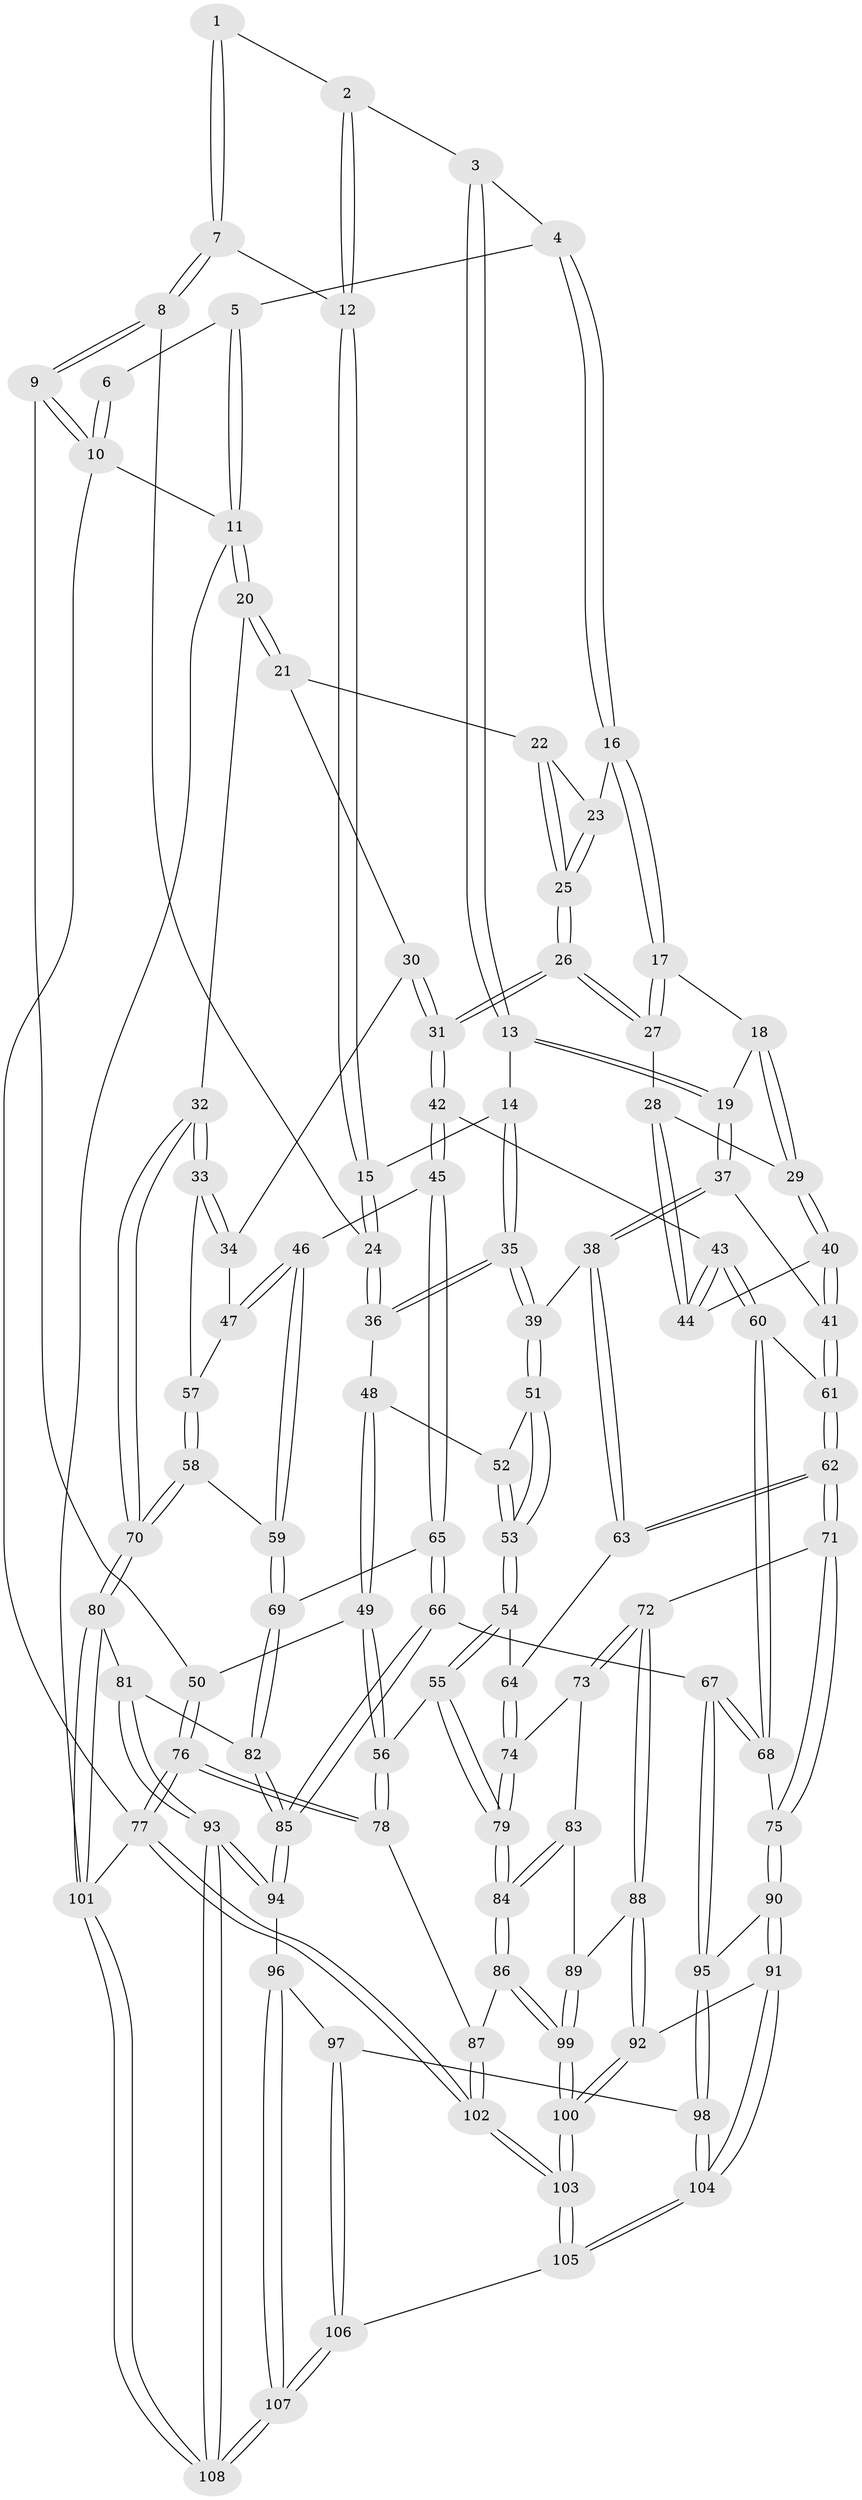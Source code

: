 // Generated by graph-tools (version 1.1) at 2025/03/03/09/25 03:03:24]
// undirected, 108 vertices, 267 edges
graph export_dot {
graph [start="1"]
  node [color=gray90,style=filled];
  1 [pos="+0.1384957751147618+0.08308969206042414"];
  2 [pos="+0.3872784848057347+0.09639649877289756"];
  3 [pos="+0.4444233285726226+0.0611278019443521"];
  4 [pos="+0.5652761120451611+0"];
  5 [pos="+0.5653064455976392+0"];
  6 [pos="+0+0"];
  7 [pos="+0.14340996086413402+0.1677169745604788"];
  8 [pos="+0.12959159533481396+0.23018932550644008"];
  9 [pos="+0+0.18474320717212991"];
  10 [pos="+0+0"];
  11 [pos="+1+0"];
  12 [pos="+0.3265242502452778+0.19712131447891104"];
  13 [pos="+0.43724404818460044+0.3047725920719958"];
  14 [pos="+0.35659500307070113+0.3174513826345566"];
  15 [pos="+0.32426292008078883+0.21296621079019995"];
  16 [pos="+0.6308430187000887+0.05631194243232741"];
  17 [pos="+0.6037301473645726+0.208212168704083"];
  18 [pos="+0.5770768450681956+0.24849698396635747"];
  19 [pos="+0.48245659903326377+0.3250101597080137"];
  20 [pos="+1+0.09762321847000638"];
  21 [pos="+0.966061604416406+0.2000126125623"];
  22 [pos="+0.8263985425248245+0.16149265656444506"];
  23 [pos="+0.6881661984857519+0.09198623022547599"];
  24 [pos="+0.1478731053918882+0.30644016179338657"];
  25 [pos="+0.7365975710938123+0.3443653441083972"];
  26 [pos="+0.7309972223331807+0.3704245722466708"];
  27 [pos="+0.6953353491873568+0.3564792943961336"];
  28 [pos="+0.6405877465980468+0.37524075844814875"];
  29 [pos="+0.6022363892088013+0.38376439533350964"];
  30 [pos="+0.937250870679041+0.25161897817083906"];
  31 [pos="+0.758019164847363+0.4009490310254528"];
  32 [pos="+1+0.5419447888552161"];
  33 [pos="+1+0.48734332976825234"];
  34 [pos="+0.9217923418178082+0.37935980151902876"];
  35 [pos="+0.2914176382878973+0.40250713524687015"];
  36 [pos="+0.1477031586727217+0.3266128523182504"];
  37 [pos="+0.504569186038031+0.4098625499794185"];
  38 [pos="+0.32038963938281456+0.446257039869067"];
  39 [pos="+0.29870100806671857+0.42358762576654896"];
  40 [pos="+0.5444007436797995+0.43993292888858715"];
  41 [pos="+0.5365145353616833+0.44270862025415275"];
  42 [pos="+0.7674759656803375+0.46316342363971"];
  43 [pos="+0.7158283470526926+0.490827182836747"];
  44 [pos="+0.6533009863147036+0.46746565410783425"];
  45 [pos="+0.7718579267198162+0.4659901558362925"];
  46 [pos="+0.8260684469678397+0.47809612391321665"];
  47 [pos="+0.8759000090186233+0.46051746066987"];
  48 [pos="+0.09851999125817014+0.36754991875401094"];
  49 [pos="+0.017128654998393122+0.4108578686752217"];
  50 [pos="+0+0.40155764812277117"];
  51 [pos="+0.191239915339637+0.5252727499760389"];
  52 [pos="+0.11259966592216329+0.3944743317251189"];
  53 [pos="+0.16361033091408597+0.5776736808198938"];
  54 [pos="+0.16177592408278235+0.5817275239161531"];
  55 [pos="+0.13891836722229575+0.6043947381900018"];
  56 [pos="+0.11004172658243175+0.6018808173045193"];
  57 [pos="+0.932782057696806+0.4796731327590596"];
  58 [pos="+0.9102414727453256+0.6062188465933994"];
  59 [pos="+0.9019448022619784+0.6085001181569435"];
  60 [pos="+0.6603201415836674+0.571721461600009"];
  61 [pos="+0.5288722397800436+0.4851339655400441"];
  62 [pos="+0.4676645121742166+0.5789330820300722"];
  63 [pos="+0.3400510126756148+0.4961331490664673"];
  64 [pos="+0.29982494275421817+0.5740396151730998"];
  65 [pos="+0.7857647965690117+0.6378978440042371"];
  66 [pos="+0.7389651966929605+0.6875245906020888"];
  67 [pos="+0.7138360674873627+0.6836750483775049"];
  68 [pos="+0.6540425006220767+0.62239655087511"];
  69 [pos="+0.895869969355034+0.6165505605005474"];
  70 [pos="+1+0.5688351403404206"];
  71 [pos="+0.4767225148087243+0.643938273173814"];
  72 [pos="+0.41250666843536427+0.6667944377194207"];
  73 [pos="+0.3152694214507953+0.6451581349865767"];
  74 [pos="+0.3082840708738014+0.6250050680775606"];
  75 [pos="+0.49288022053959274+0.6578352780215457"];
  76 [pos="+0+0.6376585059232516"];
  77 [pos="+0+1"];
  78 [pos="+0.06690917381753624+0.6291213427175403"];
  79 [pos="+0.1446100582322906+0.6120137754436464"];
  80 [pos="+1+0.7150595416465325"];
  81 [pos="+0.9044394163132742+0.717360635468632"];
  82 [pos="+0.9006417903485064+0.7116614427327156"];
  83 [pos="+0.2822009341905568+0.6776303736266818"];
  84 [pos="+0.21664333250364973+0.7274780388606323"];
  85 [pos="+0.7632062689901578+0.7184661498844706"];
  86 [pos="+0.21663889678496662+0.7326853226328192"];
  87 [pos="+0.05967806704700184+0.7559468469455202"];
  88 [pos="+0.36462259983895096+0.7434345901319148"];
  89 [pos="+0.36256103021503017+0.7432548445195993"];
  90 [pos="+0.5148419541265633+0.7411599987326191"];
  91 [pos="+0.5092346340066285+0.83020462895424"];
  92 [pos="+0.3829073807997433+0.8605281278067738"];
  93 [pos="+0.8868536682168519+0.8942642212730331"];
  94 [pos="+0.8016215909646628+0.852776805820771"];
  95 [pos="+0.6676910363801086+0.7381028934695714"];
  96 [pos="+0.7026369856430608+0.8759178521964384"];
  97 [pos="+0.6927778645995625+0.8764671093536913"];
  98 [pos="+0.6466411258031198+0.866171617882881"];
  99 [pos="+0.22212634529324102+0.7511483674917857"];
  100 [pos="+0.22673116698787626+0.9859787100450002"];
  101 [pos="+1+1"];
  102 [pos="+0+1"];
  103 [pos="+0.10434295142007075+1"];
  104 [pos="+0.5696975429265646+0.8881026141284617"];
  105 [pos="+0.5318083075441681+1"];
  106 [pos="+0.6941466033456117+1"];
  107 [pos="+0.8596841893539091+1"];
  108 [pos="+1+1"];
  1 -- 2;
  1 -- 7;
  1 -- 7;
  2 -- 3;
  2 -- 12;
  2 -- 12;
  3 -- 4;
  3 -- 13;
  3 -- 13;
  4 -- 5;
  4 -- 16;
  4 -- 16;
  5 -- 6;
  5 -- 11;
  5 -- 11;
  6 -- 10;
  6 -- 10;
  7 -- 8;
  7 -- 8;
  7 -- 12;
  8 -- 9;
  8 -- 9;
  8 -- 24;
  9 -- 10;
  9 -- 10;
  9 -- 50;
  10 -- 11;
  10 -- 77;
  11 -- 20;
  11 -- 20;
  11 -- 101;
  12 -- 15;
  12 -- 15;
  13 -- 14;
  13 -- 19;
  13 -- 19;
  14 -- 15;
  14 -- 35;
  14 -- 35;
  15 -- 24;
  15 -- 24;
  16 -- 17;
  16 -- 17;
  16 -- 23;
  17 -- 18;
  17 -- 27;
  17 -- 27;
  18 -- 19;
  18 -- 29;
  18 -- 29;
  19 -- 37;
  19 -- 37;
  20 -- 21;
  20 -- 21;
  20 -- 32;
  21 -- 22;
  21 -- 30;
  22 -- 23;
  22 -- 25;
  22 -- 25;
  23 -- 25;
  23 -- 25;
  24 -- 36;
  24 -- 36;
  25 -- 26;
  25 -- 26;
  26 -- 27;
  26 -- 27;
  26 -- 31;
  26 -- 31;
  27 -- 28;
  28 -- 29;
  28 -- 44;
  28 -- 44;
  29 -- 40;
  29 -- 40;
  30 -- 31;
  30 -- 31;
  30 -- 34;
  31 -- 42;
  31 -- 42;
  32 -- 33;
  32 -- 33;
  32 -- 70;
  32 -- 70;
  33 -- 34;
  33 -- 34;
  33 -- 57;
  34 -- 47;
  35 -- 36;
  35 -- 36;
  35 -- 39;
  35 -- 39;
  36 -- 48;
  37 -- 38;
  37 -- 38;
  37 -- 41;
  38 -- 39;
  38 -- 63;
  38 -- 63;
  39 -- 51;
  39 -- 51;
  40 -- 41;
  40 -- 41;
  40 -- 44;
  41 -- 61;
  41 -- 61;
  42 -- 43;
  42 -- 45;
  42 -- 45;
  43 -- 44;
  43 -- 44;
  43 -- 60;
  43 -- 60;
  45 -- 46;
  45 -- 65;
  45 -- 65;
  46 -- 47;
  46 -- 47;
  46 -- 59;
  46 -- 59;
  47 -- 57;
  48 -- 49;
  48 -- 49;
  48 -- 52;
  49 -- 50;
  49 -- 56;
  49 -- 56;
  50 -- 76;
  50 -- 76;
  51 -- 52;
  51 -- 53;
  51 -- 53;
  52 -- 53;
  52 -- 53;
  53 -- 54;
  53 -- 54;
  54 -- 55;
  54 -- 55;
  54 -- 64;
  55 -- 56;
  55 -- 79;
  55 -- 79;
  56 -- 78;
  56 -- 78;
  57 -- 58;
  57 -- 58;
  58 -- 59;
  58 -- 70;
  58 -- 70;
  59 -- 69;
  59 -- 69;
  60 -- 61;
  60 -- 68;
  60 -- 68;
  61 -- 62;
  61 -- 62;
  62 -- 63;
  62 -- 63;
  62 -- 71;
  62 -- 71;
  63 -- 64;
  64 -- 74;
  64 -- 74;
  65 -- 66;
  65 -- 66;
  65 -- 69;
  66 -- 67;
  66 -- 85;
  66 -- 85;
  67 -- 68;
  67 -- 68;
  67 -- 95;
  67 -- 95;
  68 -- 75;
  69 -- 82;
  69 -- 82;
  70 -- 80;
  70 -- 80;
  71 -- 72;
  71 -- 75;
  71 -- 75;
  72 -- 73;
  72 -- 73;
  72 -- 88;
  72 -- 88;
  73 -- 74;
  73 -- 83;
  74 -- 79;
  74 -- 79;
  75 -- 90;
  75 -- 90;
  76 -- 77;
  76 -- 77;
  76 -- 78;
  76 -- 78;
  77 -- 102;
  77 -- 102;
  77 -- 101;
  78 -- 87;
  79 -- 84;
  79 -- 84;
  80 -- 81;
  80 -- 101;
  80 -- 101;
  81 -- 82;
  81 -- 93;
  81 -- 93;
  82 -- 85;
  82 -- 85;
  83 -- 84;
  83 -- 84;
  83 -- 89;
  84 -- 86;
  84 -- 86;
  85 -- 94;
  85 -- 94;
  86 -- 87;
  86 -- 99;
  86 -- 99;
  87 -- 102;
  87 -- 102;
  88 -- 89;
  88 -- 92;
  88 -- 92;
  89 -- 99;
  89 -- 99;
  90 -- 91;
  90 -- 91;
  90 -- 95;
  91 -- 92;
  91 -- 104;
  91 -- 104;
  92 -- 100;
  92 -- 100;
  93 -- 94;
  93 -- 94;
  93 -- 108;
  93 -- 108;
  94 -- 96;
  95 -- 98;
  95 -- 98;
  96 -- 97;
  96 -- 107;
  96 -- 107;
  97 -- 98;
  97 -- 106;
  97 -- 106;
  98 -- 104;
  98 -- 104;
  99 -- 100;
  99 -- 100;
  100 -- 103;
  100 -- 103;
  101 -- 108;
  101 -- 108;
  102 -- 103;
  102 -- 103;
  103 -- 105;
  103 -- 105;
  104 -- 105;
  104 -- 105;
  105 -- 106;
  106 -- 107;
  106 -- 107;
  107 -- 108;
  107 -- 108;
}
